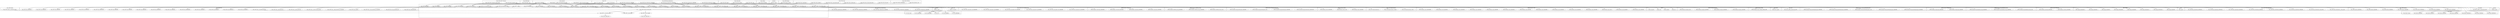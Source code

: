 digraph {
graph [overlap=false]
subgraph cluster_Class_MOP_Class_Immutable_Trait {
	label="Class::MOP::Class::Immutable::Trait";
	"Class::MOP::Class::Immutable::Trait::BEGIN@4";
	"Class::MOP::Class::Immutable::Trait::BEGIN@8";
	"Class::MOP::Class::Immutable::Trait::BEGIN@3";
	"Class::MOP::Class::Immutable::Trait::BEGIN@6";
	"Class::MOP::Class::Immutable::Trait::BEGIN@9";
	"Class::MOP::Class::Immutable::Trait::BEGIN@36";
}
subgraph cluster_Moose_Meta_Role_Composite {
	label="Moose::Meta::Role::Composite";
	"Moose::Meta::Role::Composite::apply_params";
	"Moose::Meta::Role::Composite::_new";
}
subgraph cluster_Class_MOP_Object {
	label="Class::MOP::Object";
	"Class::MOP::Object::_new";
}
subgraph cluster_Class_MOP_Module {
	label="Class::MOP::Module";
	"Class::MOP::Module::_instantiate_module";
}
subgraph cluster_ANTLR_Runtime_CharStream {
	label="ANTLR::Runtime::CharStream";
	"ANTLR::Runtime::CharStream::BEGIN@3";
	"ANTLR::Runtime::CharStream::BEGIN@4";
	"ANTLR::Runtime::CharStream::BEGIN@6";
	"ANTLR::Runtime::CharStream::BEGIN@29";
}
subgraph cluster_warnings {
	label="warnings";
	"warnings::import";
}
subgraph cluster_ANTLR_Runtime_RuleReturnScope {
	label="ANTLR::Runtime::RuleReturnScope";
	"ANTLR::Runtime::RuleReturnScope::meta";
	"ANTLR::Runtime::RuleReturnScope::BEGIN@26";
	"ANTLR::Runtime::RuleReturnScope::BEGIN@3";
}
subgraph cluster_Data_OptList {
	label="Data::OptList";
	"Data::OptList::BEGIN@3";
	"Data::OptList::BEGIN@8";
	"Data::OptList::BEGIN@214";
	"Data::OptList::mkopt";
	"Data::OptList::BEGIN@4";
	"Data::OptList::BEGIN@131";
	"Data::OptList::BEGIN@6";
	"Data::OptList::BEGIN@7";
}
subgraph cluster_Moose_Exporter {
	label="Moose::Exporter";
	"Moose::Exporter::_make_sub_exporter_params";
	"Moose::Exporter::BEGIN@11";
	"Moose::Exporter::__ANON__[Moose/Exporter.pm:256]";
}
subgraph cluster_Moose_Util {
	label="Moose::Util";
	"Moose::Util::_apply_all_roles";
	"Moose::Util::find_meta";
}
subgraph cluster_strict {
	label="strict";
	"strict::import";
}
subgraph cluster_Class_MOP_Class {
	label="Class::MOP::Class";
	"Class::MOP::Class::BEGIN@14";
	"Class::MOP::Class::class_precedence_list";
	"Class::MOP::Class::BEGIN@414";
	"Class::MOP::Class::BEGIN@5";
	"Class::MOP::Class::BEGIN@15";
	"Class::MOP::Class::initialize";
	"Class::MOP::Class::make_immutable";
	"Class::MOP::Class::_inline_constructor";
	"Class::MOP::Class::BEGIN@16";
	"Class::MOP::Class::BEGIN@9";
	"Class::MOP::Class::_construct_class_instance";
	"Class::MOP::Class::_immutable_metaclass";
	"Class::MOP::Class::BEGIN@23";
	"Class::MOP::Class::BEGIN@17";
	"Class::MOP::Class::BEGIN@7";
	"Class::MOP::Class::BEGIN@13";
	"Class::MOP::Class::_inline_destructor";
	"Class::MOP::Class::BEGIN@448";
	"Class::MOP::Class::_single_metaclass_is_compatible";
	"Class::MOP::Class::BEGIN@10";
	"Class::MOP::Class::_class_metaclass_is_compatible";
	"Class::MOP::Class::BEGIN@435";
	"Class::MOP::Class::BEGIN@4";
	"Class::MOP::Class::BEGIN@12";
	"Class::MOP::Class::BEGIN@8";
}
subgraph cluster_Class_MOP {
	label="Class::MOP";
	"Class::MOP::BEGIN@16";
	"Class::MOP::BEGIN@17";
	"Class::MOP::get_metaclass_by_name";
	"Class::MOP::__ANON__[Class/MOP.pm:275]";
	"Class::MOP::BEGIN@14";
	"Class::MOP::__ANON__[Class/MOP.pm:336]";
	"Class::MOP::class_of";
	"Class::MOP::__ANON__[Class/MOP.pm:117]";
	"Class::MOP::_class_to_pmfile";
	"Class::MOP::load_class";
	"Class::MOP::is_class_loaded";
	"Class::MOP::store_metaclass_by_name";
	"Class::MOP::__ANON__";
	"Class::MOP::__ANON__[Class/MOP.pm:320]";
	"Class::MOP::CORE:match";
	"Class::MOP::BEGIN@9";
	"Class::MOP::CORE:subst";
	"Class::MOP::__ANON__[Class/MOP.pm:509]";
	"Class::MOP::__ANON__[Class/MOP.pm:301]";
	"Class::MOP::BEGIN@4";
	"Class::MOP::__ANON__[Class/MOP.pm:233]";
	"Class::MOP::BEGIN@7";
	"Class::MOP::BEGIN@23";
	"Class::MOP::BEGIN@18";
	"Class::MOP::BEGIN@19";
	"Class::MOP::__ANON__[Class/MOP.pm:191]";
	"Class::MOP::BEGIN@21";
	"Class::MOP::BEGIN@20";
	"Class::MOP::load_first_existing_class";
	"Class::MOP::_is_valid_class_name";
	"Class::MOP::BEGIN@11";
	"Class::MOP::BEGIN@13";
	"Class::MOP::BEGIN@5";
	"Class::MOP::BEGIN@12";
	"Class::MOP::get_code_info";
}
subgraph cluster_Class_MOP_Mixin_HasMethods {
	label="Class::MOP::Mixin::HasMethods";
	"Class::MOP::Mixin::HasMethods::BEGIN@14";
	"Class::MOP::Mixin::HasMethods::BEGIN@12";
	"Class::MOP::Mixin::HasMethods::_code_is_mine";
	"Class::MOP::Mixin::HasMethods::BEGIN@11";
	"Class::MOP::Mixin::HasMethods::BEGIN@4";
	"Class::MOP::Mixin::HasMethods::add_method";
	"Class::MOP::Mixin::HasMethods::BEGIN@3";
	"Class::MOP::Mixin::HasMethods::BEGIN@10";
}
subgraph cluster_Moose_Meta_Role {
	label="Moose::Meta::Role";
	"Moose::Meta::Role::_new";
	"Moose::Meta::Role::apply";
	"Moose::Meta::Role::initialize";
}
subgraph cluster_ANTLR_Runtime_RecognitionException {
	label="ANTLR::Runtime::RecognitionException";
	"ANTLR::Runtime::RecognitionException::BEGIN@138";
	"ANTLR::Runtime::RecognitionException::BEGIN@3";
	"ANTLR::Runtime::RecognitionException::meta";
	"ANTLR::Runtime::RecognitionException::BEGIN@4";
}
subgraph cluster_ANTLR_Runtime_Parser {
	label="ANTLR::Runtime::Parser";
	"ANTLR::Runtime::Parser::BEGIN@3";
	"ANTLR::Runtime::Parser::meta";
	"ANTLR::Runtime::Parser::BEGIN@95";
}
subgraph cluster_Moose_Util_TypeConstraints {
	label="Moose::Util::TypeConstraints";
	"Moose::Util::TypeConstraints::where";
	"Moose::Util::TypeConstraints::subtype";
	"Moose::Util::TypeConstraints::as";
}
subgraph cluster_ANTLR_Runtime_Lexer {
	label="ANTLR::Runtime::Lexer";
	"ANTLR::Runtime::Lexer::BEGIN@11";
	"ANTLR::Runtime::Lexer::BEGIN@389";
	"ANTLR::Runtime::Lexer::BEGIN@3";
	"ANTLR::Runtime::Lexer::BEGIN@7";
	"ANTLR::Runtime::Lexer::meta";
	"ANTLR::Runtime::Lexer::BEGIN@8";
	"ANTLR::Runtime::Lexer::BEGIN@13";
	"ANTLR::Runtime::Lexer::BEGIN@12";
	"ANTLR::Runtime::Lexer::BEGIN@9";
	"ANTLR::Runtime::Lexer::BEGIN@5";
	"ANTLR::Runtime::Lexer::BEGIN@15";
	"ANTLR::Runtime::Lexer::BEGIN@6";
	"ANTLR::Runtime::Lexer::BEGIN@17";
	"ANTLR::Runtime::Lexer::BEGIN@14";
}
subgraph cluster_Moose {
	label="Moose";
	"Moose::with";
	"Moose::init_meta";
	"Moose::has";
	"Moose::extends";
}
subgraph cluster_Exporter {
	label="Exporter";
	"Exporter::import";
}
subgraph cluster_ANTLR_Runtime_Exception {
	label="ANTLR::Runtime::Exception";
	"ANTLR::Runtime::Exception::BEGIN@5";
	"ANTLR::Runtime::Exception::BEGIN@21";
	"ANTLR::Runtime::Exception::BEGIN@3";
	"ANTLR::Runtime::Exception::meta";
}
subgraph cluster_Sub_Install {
	label="Sub::Install";
	"Sub::Install::__ANON__[Sub/Install.pm:284]";
}
subgraph cluster_ANTLR_Runtime_Token {
	label="ANTLR::Runtime::Token";
	"ANTLR::Runtime::Token::INVALID_TOKEN_TYPE";
}
subgraph cluster_Class_MOP_Attribute {
	label="Class::MOP::Attribute";
	"Class::MOP::Attribute::BEGIN@7";
	"Class::MOP::Attribute::BEGIN@11";
	"Class::MOP::Attribute::BEGIN@17";
	"Class::MOP::Attribute::BEGIN@9";
	"Class::MOP::Attribute::BEGIN@10";
	"Class::MOP::Attribute::BEGIN@5";
	"Class::MOP::Attribute::BEGIN@4";
}
subgraph cluster_Moose_Object {
	label="Moose::Object";
	"Moose::Object::BUILDALL";
}
subgraph cluster_Moose_Role {
	label="Moose::Role";
	"Moose::Role::requires";
}
subgraph cluster_Try_Tiny {
	label="Try::Tiny";
	"Try::Tiny::BEGIN@6";
	"Try::Tiny::catch";
	"Try::Tiny::BEGIN@8";
	"Try::Tiny::BEGIN@3";
	"Try::Tiny::try";
	"Try::Tiny::BEGIN@46";
}
subgraph cluster_Data_Lock {
	label="Data::Lock";
	"Data::Lock::__ANON__[Data/Lock.pm:38]";
}
subgraph cluster_metaclass {
	label="metaclass";
	"metaclass::import";
}
subgraph cluster_Class_MOP_Package {
	label="Class::MOP::Package";
	"Class::MOP::Package::initialize";
}
subgraph cluster_Scalar_Util {
	label="Scalar::Util";
	"Scalar::Util::blessed";
}
subgraph cluster_ANTLR_Runtime_MismatchedTokenException {
	label="ANTLR::Runtime::MismatchedTokenException";
	"ANTLR::Runtime::MismatchedTokenException::BEGIN@3";
	"ANTLR::Runtime::MismatchedTokenException::BEGIN@8";
	"ANTLR::Runtime::MismatchedTokenException::BEGIN@5";
	"ANTLR::Runtime::MismatchedTokenException::meta";
	"ANTLR::Runtime::MismatchedTokenException::BEGIN@31";
}
subgraph cluster_Moose_Meta_Class {
	label="Moose::Meta::Class";
	"Moose::Meta::Class::excludes_role";
	"Moose::Meta::Class::initialize";
	"Moose::Meta::Class::_get_ancestors_until";
	"Moose::Meta::Class::does_role";
	"Moose::Meta::Class::_find_common_base";
	"Moose::Meta::Class::superclasses";
}
subgraph cluster_ANTLR_Runtime_TokenStream {
	label="ANTLR::Runtime::TokenStream";
	"ANTLR::Runtime::TokenStream::BEGIN@3";
	"ANTLR::Runtime::TokenStream::BEGIN@27";
}
subgraph cluster_Moose_Meta_Attribute {
	label="Moose::Meta::Attribute";
	"Moose::Meta::Attribute::BEGIN@19";
	"Moose::Meta::Attribute::_new";
}
subgraph cluster_ANTLR_Runtime_ParserRuleReturnScope {
	label="ANTLR::Runtime::ParserRuleReturnScope";
	"ANTLR::Runtime::ParserRuleReturnScope::meta";
	"ANTLR::Runtime::ParserRuleReturnScope::BEGIN@3";
	"ANTLR::Runtime::ParserRuleReturnScope::BEGIN@27";
}
subgraph cluster_Class_MOP_Mixin_AttributeCore {
	label="Class::MOP::Mixin::AttributeCore";
	"Class::MOP::Mixin::AttributeCore::BEGIN@4";
	"Class::MOP::Mixin::AttributeCore::BEGIN@12";
	"Class::MOP::Mixin::AttributeCore::default";
	"Class::MOP::Mixin::AttributeCore::BEGIN@3";
	"Class::MOP::Mixin::AttributeCore::BEGIN@10";
}
subgraph cluster_MRO_Compat {
	label="MRO::Compat";
	"MRO::Compat::BEGIN@2";
	"MRO::Compat::BEGIN@225";
	"MRO::Compat::BEGIN@116";
	"MRO::Compat::BEGIN@39";
	"MRO::Compat::BEGIN@256";
	"MRO::Compat::BEGIN@3";
	"MRO::Compat::BEGIN@10";
	"MRO::Compat::BEGIN@226";
}
subgraph cluster_Class_MOP_Mixin_HasAttributes {
	label="Class::MOP::Mixin::HasAttributes";
	"Class::MOP::Mixin::HasAttributes::BEGIN@13";
	"Class::MOP::Mixin::HasAttributes::BEGIN@4";
	"Class::MOP::Mixin::HasAttributes::BEGIN@10";
	"Class::MOP::Mixin::HasAttributes::BEGIN@3";
	"Class::MOP::Mixin::HasAttributes::BEGIN@11";
}
subgraph cluster_ANTLR_Runtime_IntStream {
	label="ANTLR::Runtime::IntStream";
	"ANTLR::Runtime::IntStream::BEGIN@3";
	"ANTLR::Runtime::IntStream::BEGIN@84";
}
"Class::MOP::BEGIN@18" -> "Class::MOP::Mixin::HasMethods::BEGIN@14";
"Moose::Exporter::BEGIN@11" -> "Class::MOP::BEGIN@17";
"Class::MOP::__ANON__[Class/MOP.pm:117]" -> "ANTLR::Runtime::Lexer::BEGIN@12";
"Moose::Exporter::BEGIN@11" -> "Class::MOP::BEGIN@14";
"Class::MOP::BEGIN@20" -> "Class::MOP::Attribute::BEGIN@10";
"Class::MOP::__ANON__[Class/MOP.pm:117]" -> "ANTLR::Runtime::Lexer::BEGIN@6";
"Class::MOP::load_first_existing_class" -> "Class::MOP::_class_to_pmfile";
"Class::MOP::load_first_existing_class" -> "Try::Tiny::try";
"Class::MOP::BEGIN@20" -> "Class::MOP::Attribute::BEGIN@11";
"Class::MOP::BEGIN@14" -> "Exporter::import";
"Class::MOP::BEGIN@11" -> "Exporter::import";
"Class::MOP::BEGIN@12" -> "Exporter::import";
"Class::MOP::__ANON__[Class/MOP.pm:117]" -> "Moose::Util::TypeConstraints::where";
"Class::MOP::BEGIN@9" -> "MRO::Compat::BEGIN@10";
"Class::MOP::BEGIN@17" -> "Class::MOP::Mixin::HasAttributes::BEGIN@3";
"Class::MOP::__ANON__[Class/MOP.pm:117]" -> "ANTLR::Runtime::Lexer::BEGIN@7";
"Class::MOP::BEGIN@19" -> "Class::MOP::Class::BEGIN@10";
"Class::MOP::BEGIN@19" -> "Class::MOP::Class::BEGIN@435";
"Class::MOP::__ANON__[Class/MOP.pm:117]" -> "ANTLR::Runtime::RuleReturnScope::BEGIN@3";
"Class::MOP::BEGIN@17" -> "Class::MOP::Mixin::HasAttributes::BEGIN@11";
"Class::MOP::__ANON__[Class/MOP.pm:117]" -> "Class::MOP::Class::Immutable::Trait::BEGIN@9";
"Class::MOP::BEGIN@13" -> "Data::OptList::BEGIN@214";
"Class::MOP::BEGIN@19" -> "Class::MOP::Class::BEGIN@5";
"Class::MOP::__ANON__[Class/MOP.pm:117]" -> "Class::MOP::Class::Immutable::Trait::BEGIN@36";
"Class::MOP::__ANON__[Class/MOP.pm:117]" -> "ANTLR::Runtime::MismatchedTokenException::BEGIN@31";
"Try::Tiny::try" -> "Class::MOP::__ANON__[Class/MOP.pm:117]";
"Class::MOP::class_of" -> "Scalar::Util::blessed";
"Class::MOP::Class::class_precedence_list" -> "Class::MOP::__ANON__";
"Class::MOP::__ANON__[Class/MOP.pm:117]" -> "ANTLR::Runtime::Lexer::BEGIN@3";
"Class::MOP::__ANON__[Class/MOP.pm:117]" -> "Moose::Util::TypeConstraints::as";
"Class::MOP::BEGIN@19" -> "Class::MOP::Class::BEGIN@15";
"Class::MOP::__ANON__[Class/MOP.pm:117]" -> "Moose::extends";
"Class::MOP::__ANON__[Class/MOP.pm:117]" -> "ANTLR::Runtime::Lexer::BEGIN@15";
"Moose::Exporter::BEGIN@11" -> "Class::MOP::BEGIN@21";
"Class::MOP::load_class" -> "Class::MOP::load_first_existing_class";
"Class::MOP::__ANON__[Class/MOP.pm:117]" -> "ANTLR::Runtime::Parser::meta";
"Class::MOP::__ANON__[Class/MOP.pm:117]" -> "ANTLR::Runtime::RuleReturnScope::BEGIN@26";
"Moose::Exporter::BEGIN@11" -> "Class::MOP::BEGIN@5";
"Class::MOP::__ANON__[Class/MOP.pm:117]" -> "ANTLR::Runtime::MismatchedTokenException::meta";
"Class::MOP::BEGIN@9" -> "MRO::Compat::BEGIN@116";
"Class::MOP::Object::_new" -> "Class::MOP::class_of";
"Moose::Meta::Attribute::BEGIN@19" -> "Class::MOP::class_of";
"Moose::Meta::Class::excludes_role" -> "Class::MOP::class_of";
"Moose::Meta::Class::does_role" -> "Class::MOP::class_of";
"Moose::Meta::Class::_get_ancestors_until" -> "Class::MOP::class_of";
"Moose::Meta::Class::superclasses" -> "Class::MOP::class_of";
"Moose::Util::_apply_all_roles" -> "Class::MOP::class_of";
"Moose::Object::BUILDALL" -> "Class::MOP::class_of";
"Moose::Util::find_meta" -> "Class::MOP::class_of";
"Moose::Exporter::__ANON__[Moose/Exporter.pm:256]" -> "Class::MOP::class_of";
"Moose::Meta::Class::_find_common_base" -> "Class::MOP::class_of";
"Class::MOP::BEGIN@19" -> "Class::MOP::Class::BEGIN@17";
"Class::MOP::load_first_existing_class" -> "Try::Tiny::catch";
"Class::MOP::BEGIN@19" -> "Class::MOP::Class::BEGIN@13";
"Class::MOP::__ANON__[Class/MOP.pm:117]" -> "Moose::Util::TypeConstraints::subtype";
"Class::MOP::__ANON__[Class/MOP.pm:117]" -> "ANTLR::Runtime::Lexer::BEGIN@389";
"Class::MOP::BEGIN@16" -> "Class::MOP::Mixin::AttributeCore::BEGIN@10";
"Class::MOP::BEGIN@13" -> "Data::OptList::BEGIN@3";
"Class::MOP::BEGIN@19" -> "Class::MOP::Class::BEGIN@7";
"Class::MOP::BEGIN@13" -> "Data::OptList::BEGIN@6";
"Class::MOP::__ANON__[Class/MOP.pm:117]" -> "ANTLR::Runtime::Lexer::BEGIN@11";
"Class::MOP::BEGIN@19" -> "Class::MOP::Class::BEGIN@4";
"Class::MOP::BEGIN@5" -> "warnings::import";
"Moose::Exporter::BEGIN@11" -> "Class::MOP::BEGIN@11";
"Class::MOP::__ANON__[Class/MOP.pm:117]" -> "ANTLR::Runtime::Exception::BEGIN@21";
"Class::MOP::BEGIN@17" -> "Class::MOP::Mixin::HasAttributes::BEGIN@10";
"Class::MOP::__ANON__[Class/MOP.pm:117]" -> "Class::MOP::Class::Immutable::Trait::BEGIN@6";
"Class::MOP::__ANON__[Class/MOP.pm:117]" -> "ANTLR::Runtime::Lexer::BEGIN@8";
"Class::MOP::__ANON__[Class/MOP.pm:117]" -> "ANTLR::Runtime::Lexer::BEGIN@5";
"Class::MOP::BEGIN@20" -> "Class::MOP::Attribute::BEGIN@9";
"Class::MOP::BEGIN@13" -> "Data::OptList::BEGIN@131";
"Class::MOP::BEGIN@20" -> "Class::MOP::Attribute::BEGIN@5";
"Class::MOP::__ANON__[Class/MOP.pm:117]" -> "ANTLR::Runtime::Token::INVALID_TOKEN_TYPE";
"Class::MOP::BEGIN@19" -> "Class::MOP::Class::BEGIN@16";
"Class::MOP::Mixin::AttributeCore::default" -> "Class::MOP::__ANON__[Class/MOP.pm:233]";
"Moose::Meta::Role::_new" -> "Class::MOP::__ANON__[Class/MOP.pm:233]";
"Moose::Meta::Role::Composite::_new" -> "Class::MOP::__ANON__[Class/MOP.pm:233]";
"Moose::Exporter::BEGIN@11" -> "Class::MOP::BEGIN@20";
"Class::MOP::__ANON__[Class/MOP.pm:117]" -> "ANTLR::Runtime::TokenStream::BEGIN@27";
"Class::MOP::BEGIN@18" -> "Class::MOP::Mixin::HasMethods::BEGIN@3";
"Class::MOP::BEGIN@4" -> "strict::import";
"Class::MOP::__ANON__[Class/MOP.pm:117]" -> "ANTLR::Runtime::Exception::BEGIN@3";
"Class::MOP::BEGIN@13" -> "Sub::Install::__ANON__[Sub/Install.pm:284]";
"Class::MOP::Mixin::HasMethods::_code_is_mine" -> "Class::MOP::get_code_info";
"Class::MOP::Mixin::HasMethods::add_method" -> "Class::MOP::get_code_info";
"Moose::Exporter::_make_sub_exporter_params" -> "Class::MOP::get_code_info";
"Class::MOP::__ANON__[Class/MOP.pm:117]" -> "Moose::Role::requires";
"Class::MOP::BEGIN@16" -> "Class::MOP::Mixin::AttributeCore::BEGIN@3";
"Class::MOP::BEGIN@19" -> "Class::MOP::Class::BEGIN@14";
"Class::MOP::Mixin::AttributeCore::default" -> "Class::MOP::__ANON__[Class/MOP.pm:336]";
"Class::MOP::BEGIN@19" -> "Class::MOP::Class::BEGIN@9";
"Class::MOP::__ANON__[Class/MOP.pm:117]" -> "ANTLR::Runtime::Exception::BEGIN@5";
"Moose::Meta::Role::apply" -> "Class::MOP::load_class";
"Class::MOP::Class::_inline_constructor" -> "Class::MOP::load_class";
"Moose::Meta::Class::superclasses" -> "Class::MOP::load_class";
"metaclass::import" -> "Class::MOP::load_class";
"Moose::Util::_apply_all_roles" -> "Class::MOP::load_class";
"Moose::Meta::Role::Composite::apply_params" -> "Class::MOP::load_class";
"Class::MOP::Class::_immutable_metaclass" -> "Class::MOP::load_class";
"Class::MOP::Class::_inline_destructor" -> "Class::MOP::load_class";
"Class::MOP::__ANON__[Class/MOP.pm:117]" -> "ANTLR::Runtime::ParserRuleReturnScope::BEGIN@3";
"Class::MOP::__ANON__[Class/MOP.pm:117]" -> "ANTLR::Runtime::Lexer::BEGIN@14";
"Class::MOP::Mixin::AttributeCore::default" -> "Class::MOP::__ANON__[Class/MOP.pm:320]";
"Moose::Meta::Role::_new" -> "Class::MOP::__ANON__[Class/MOP.pm:320]";
"Moose::Meta::Role::Composite::_new" -> "Class::MOP::__ANON__[Class/MOP.pm:320]";
"Class::MOP::BEGIN@13" -> "Data::OptList::BEGIN@4";
"Class::MOP::__ANON__[Class/MOP.pm:117]" -> "ANTLR::Runtime::Lexer::BEGIN@9";
"Class::MOP::BEGIN@13" -> "Data::OptList::BEGIN@8";
"Class::MOP::_class_to_pmfile" -> "Class::MOP::CORE:subst";
"Class::MOP::__ANON__[Class/MOP.pm:117]" -> "ANTLR::Runtime::CharStream::BEGIN@29";
"Class::MOP::BEGIN@16" -> "Class::MOP::Mixin::AttributeCore::BEGIN@4";
"Class::MOP::__ANON__[Class/MOP.pm:117]" -> "Data::Lock::__ANON__[Data/Lock.pm:38]";
"Class::MOP::BEGIN@18" -> "Class::MOP::Mixin::HasMethods::BEGIN@12";
"Class::MOP::__ANON__[Class/MOP.pm:117]" -> "ANTLR::Runtime::RuleReturnScope::meta";
"Moose::Exporter::BEGIN@11" -> "Class::MOP::BEGIN@23";
"Moose::Exporter::BEGIN@11" -> "Class::MOP::BEGIN@19";
"Class::MOP::__ANON__[Class/MOP.pm:117]" -> "ANTLR::Runtime::ParserRuleReturnScope::BEGIN@27";
"Class::MOP::BEGIN@20" -> "Class::MOP::Attribute::BEGIN@7";
"Class::MOP::BEGIN@19" -> "Class::MOP::Class::BEGIN@448";
"Class::MOP::Module::_instantiate_module" -> "Class::MOP::_is_valid_class_name";
"Class::MOP::load_first_existing_class" -> "Class::MOP::_is_valid_class_name";
"Class::MOP::__ANON__[Class/MOP.pm:117]" -> "ANTLR::Runtime::TokenStream::BEGIN@3";
"Class::MOP::BEGIN@19" -> "Class::MOP::Class::BEGIN@8";
"Class::MOP::BEGIN@14" -> "Try::Tiny::BEGIN@3";
"Class::MOP::__ANON__[Class/MOP.pm:117]" -> "ANTLR::Runtime::MismatchedTokenException::BEGIN@5";
"Class::MOP::Mixin::AttributeCore::default" -> "Class::MOP::__ANON__[Class/MOP.pm:275]";
"Moose::Meta::Role::_new" -> "Class::MOP::__ANON__[Class/MOP.pm:275]";
"Moose::Meta::Role::Composite::_new" -> "Class::MOP::__ANON__[Class/MOP.pm:275]";
"Class::MOP::__ANON__[Class/MOP.pm:117]" -> "Class::MOP::Class::Immutable::Trait::BEGIN@4";
"Class::MOP::BEGIN@9" -> "MRO::Compat::BEGIN@226";
"Class::MOP::Package::initialize" -> "Class::MOP::store_metaclass_by_name";
"Class::MOP::Class::_construct_class_instance" -> "Class::MOP::store_metaclass_by_name";
"Class::MOP::__ANON__[Class/MOP.pm:117]" -> "ANTLR::Runtime::MismatchedTokenException::BEGIN@8";
"Class::MOP::__ANON__[Class/MOP.pm:117]" -> "ANTLR::Runtime::RecognitionException::meta";
"Class::MOP::__ANON__[Class/MOP.pm:117]" -> "ANTLR::Runtime::Lexer::meta";
"Class::MOP::BEGIN@9" -> "MRO::Compat::BEGIN@3";
"Class::MOP::BEGIN@18" -> "Class::MOP::Mixin::HasMethods::BEGIN@11";
"Class::MOP::BEGIN@17" -> "Class::MOP::Mixin::HasAttributes::BEGIN@4";
"Class::MOP::BEGIN@17" -> "Class::MOP::Mixin::HasAttributes::BEGIN@13";
"Class::MOP::load_first_existing_class" -> "Data::OptList::mkopt";
"Moose::Exporter::BEGIN@11" -> "Class::MOP::BEGIN@7";
"Class::MOP::BEGIN@18" -> "Class::MOP::Mixin::HasMethods::BEGIN@4";
"Class::MOP::BEGIN@20" -> "Class::MOP::Attribute::BEGIN@4";
"Class::MOP::__ANON__[Class/MOP.pm:117]" -> "Moose::with";
"Moose::Exporter::BEGIN@11" -> "Class::MOP::BEGIN@13";
"Class::MOP::BEGIN@19" -> "Class::MOP::Class::BEGIN@12";
"Moose::Exporter::BEGIN@11" -> "Class::MOP::BEGIN@12";
"Class::MOP::__ANON__[Class/MOP.pm:117]" -> "Class::MOP::Class::make_immutable";
"Class::MOP::__ANON__[Class/MOP.pm:117]" -> "ANTLR::Runtime::Exception::meta";
"Class::MOP::__ANON__[Class/MOP.pm:117]" -> "Moose::has";
"Class::MOP::load_first_existing_class" -> "Class::MOP::is_class_loaded";
"Class::MOP::Class::_immutable_metaclass" -> "Class::MOP::is_class_loaded";
"Class::MOP::__ANON__[Class/MOP.pm:117]" -> "ANTLR::Runtime::Lexer::BEGIN@13";
"Class::MOP::BEGIN@13" -> "Data::OptList::BEGIN@7";
"Class::MOP::__ANON__[Class/MOP.pm:117]" -> "ANTLR::Runtime::CharStream::BEGIN@6";
"Class::MOP::__ANON__[Class/MOP.pm:117]" -> "ANTLR::Runtime::Lexer::BEGIN@17";
"Class::MOP::Mixin::AttributeCore::default" -> "Class::MOP::__ANON__[Class/MOP.pm:301]";
"Moose::Meta::Role::_new" -> "Class::MOP::__ANON__[Class/MOP.pm:301]";
"Moose::Meta::Role::Composite::_new" -> "Class::MOP::__ANON__[Class/MOP.pm:301]";
"Class::MOP::BEGIN@14" -> "Try::Tiny::BEGIN@6";
"Moose::Exporter::BEGIN@11" -> "Class::MOP::BEGIN@4";
"Class::MOP::BEGIN@9" -> "MRO::Compat::BEGIN@256";
"Class::MOP::BEGIN@20" -> "Class::MOP::Attribute::BEGIN@17";
"Class::MOP::__ANON__[Class/MOP.pm:117]" -> "ANTLR::Runtime::CharStream::BEGIN@4";
"Moose::Exporter::BEGIN@11" -> "Class::MOP::BEGIN@18";
"Class::MOP::__ANON__[Class/MOP.pm:117]" -> "ANTLR::Runtime::Parser::BEGIN@3";
"Class::MOP::__ANON__[Class/MOP.pm:117]" -> "ANTLR::Runtime::RecognitionException::BEGIN@138";
"Class::MOP::BEGIN@9" -> "MRO::Compat::BEGIN@225";
"Class::MOP::__ANON__[Class/MOP.pm:117]" -> "ANTLR::Runtime::RecognitionException::BEGIN@4";
"Moose::Exporter::BEGIN@11" -> "Class::MOP::BEGIN@16";
"Class::MOP::__ANON__[Class/MOP.pm:117]" -> "Class::MOP::Class::Immutable::Trait::BEGIN@3";
"Class::MOP::BEGIN@9" -> "MRO::Compat::BEGIN@2";
"Class::MOP::__ANON__[Class/MOP.pm:117]" -> "ANTLR::Runtime::IntStream::BEGIN@3";
"Class::MOP::Class::_single_metaclass_is_compatible" -> "Class::MOP::get_metaclass_by_name";
"Moose::init_meta" -> "Class::MOP::get_metaclass_by_name";
"Class::MOP::Class::_class_metaclass_is_compatible" -> "Class::MOP::get_metaclass_by_name";
"Moose::Meta::Class::initialize" -> "Class::MOP::get_metaclass_by_name";
"Class::MOP::Class::initialize" -> "Class::MOP::get_metaclass_by_name";
"Moose::Meta::Role::initialize" -> "Class::MOP::get_metaclass_by_name";
"Class::MOP::Package::initialize" -> "Class::MOP::get_metaclass_by_name";
"Class::MOP::Class::_construct_class_instance" -> "Class::MOP::get_metaclass_by_name";
"Class::MOP::BEGIN@9" -> "MRO::Compat::BEGIN@39";
"Class::MOP::BEGIN@16" -> "Class::MOP::Mixin::AttributeCore::BEGIN@12";
"Class::MOP::__ANON__[Class/MOP.pm:117]" -> "Class::MOP::Class::Immutable::Trait::BEGIN@8";
"Class::MOP::__ANON__[Class/MOP.pm:117]" -> "ANTLR::Runtime::CharStream::BEGIN@3";
"Class::MOP::_is_valid_class_name" -> "Class::MOP::CORE:match";
"Moose::Exporter::BEGIN@11" -> "Class::MOP::BEGIN@9";
"Class::MOP::BEGIN@14" -> "Try::Tiny::BEGIN@8";
"Class::MOP::Mixin::AttributeCore::default" -> "Class::MOP::__ANON__[Class/MOP.pm:509]";
"Moose::Meta::Attribute::_new" -> "Class::MOP::__ANON__[Class/MOP.pm:509]";
"Class::MOP::__ANON__[Class/MOP.pm:117]" -> "ANTLR::Runtime::ParserRuleReturnScope::meta";
"Class::MOP::BEGIN@18" -> "Class::MOP::Mixin::HasMethods::BEGIN@10";
"Class::MOP::BEGIN@19" -> "Class::MOP::Class::BEGIN@414";
"Class::MOP::__ANON__[Class/MOP.pm:117]" -> "ANTLR::Runtime::IntStream::BEGIN@84";
"Class::MOP::BEGIN@19" -> "Class::MOP::Class::BEGIN@23";
"Class::MOP::__ANON__[Class/MOP.pm:117]" -> "ANTLR::Runtime::RecognitionException::BEGIN@3";
"Class::MOP::Mixin::AttributeCore::default" -> "Class::MOP::__ANON__[Class/MOP.pm:191]";
"Moose::Meta::Role::_new" -> "Class::MOP::__ANON__[Class/MOP.pm:191]";
"Class::MOP::__ANON__[Class/MOP.pm:117]" -> "ANTLR::Runtime::MismatchedTokenException::BEGIN@3";
"Class::MOP::__ANON__[Class/MOP.pm:117]" -> "ANTLR::Runtime::Parser::BEGIN@95";
"Class::MOP::BEGIN@14" -> "Try::Tiny::BEGIN@46";
}
